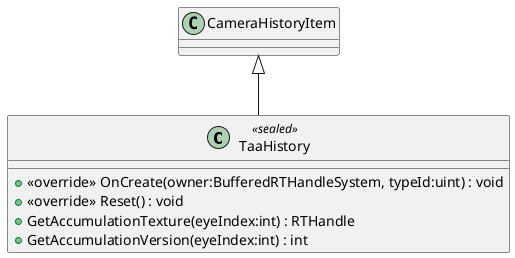 @startuml
class TaaHistory <<sealed>> {
    + <<override>> OnCreate(owner:BufferedRTHandleSystem, typeId:uint) : void
    + <<override>> Reset() : void
    + GetAccumulationTexture(eyeIndex:int) : RTHandle
    + GetAccumulationVersion(eyeIndex:int) : int
}
CameraHistoryItem <|-- TaaHistory
@enduml
